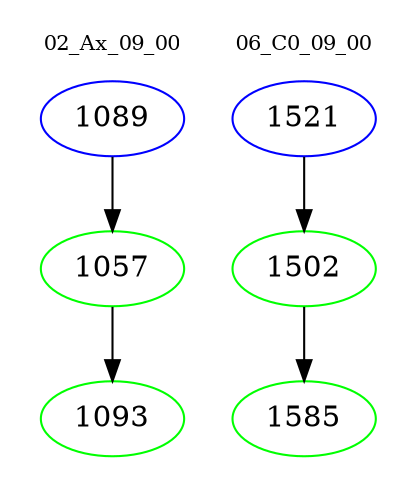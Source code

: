 digraph{
subgraph cluster_0 {
color = white
label = "02_Ax_09_00";
fontsize=10;
T0_1089 [label="1089", color="blue"]
T0_1089 -> T0_1057 [color="black"]
T0_1057 [label="1057", color="green"]
T0_1057 -> T0_1093 [color="black"]
T0_1093 [label="1093", color="green"]
}
subgraph cluster_1 {
color = white
label = "06_C0_09_00";
fontsize=10;
T1_1521 [label="1521", color="blue"]
T1_1521 -> T1_1502 [color="black"]
T1_1502 [label="1502", color="green"]
T1_1502 -> T1_1585 [color="black"]
T1_1585 [label="1585", color="green"]
}
}
